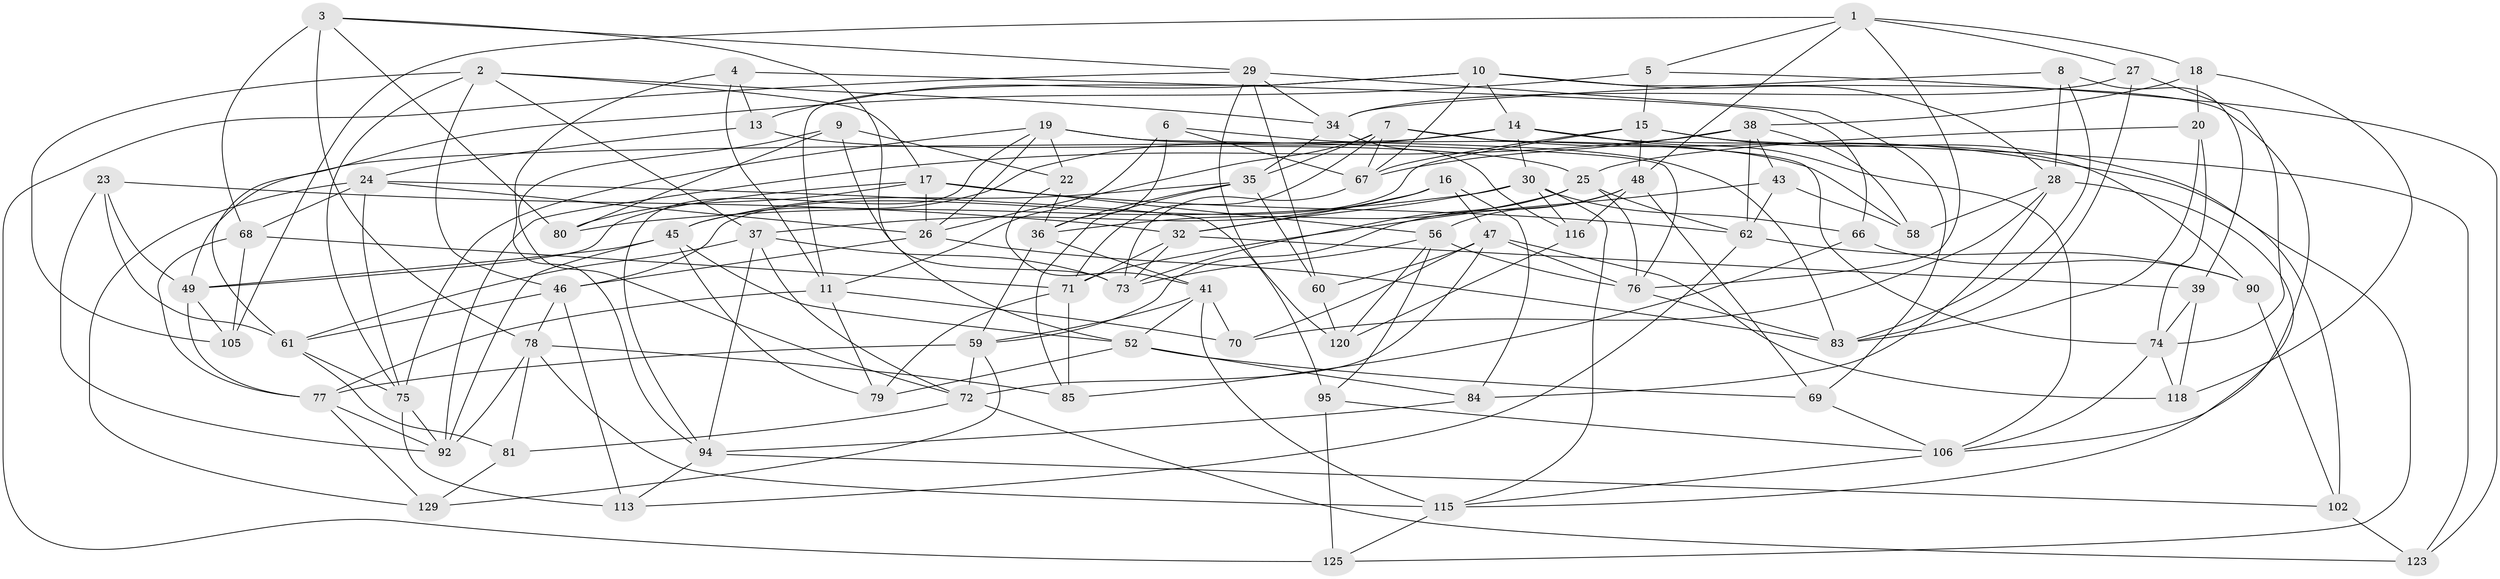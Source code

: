 // original degree distribution, {4: 1.0}
// Generated by graph-tools (version 1.1) at 2025/42/03/06/25 10:42:19]
// undirected, 83 vertices, 213 edges
graph export_dot {
graph [start="1"]
  node [color=gray90,style=filled];
  1 [super="+98"];
  2 [super="+21"];
  3 [super="+12"];
  4;
  5;
  6;
  7 [super="+108"];
  8;
  9;
  10 [super="+54"];
  11 [super="+107"];
  13;
  14 [super="+64"];
  15 [super="+63"];
  16;
  17 [super="+44"];
  18;
  19 [super="+53"];
  20;
  22;
  23;
  24 [super="+31"];
  25 [super="+40"];
  26 [super="+51"];
  27;
  28 [super="+57"];
  29 [super="+33"];
  30 [super="+93"];
  32 [super="+97"];
  34 [super="+104"];
  35 [super="+42"];
  36 [super="+55"];
  37 [super="+112"];
  38 [super="+88"];
  39;
  41 [super="+117"];
  43;
  45 [super="+126"];
  46 [super="+86"];
  47 [super="+65"];
  48 [super="+127"];
  49 [super="+50"];
  52 [super="+121"];
  56 [super="+82"];
  58;
  59 [super="+131"];
  60;
  61 [super="+130"];
  62 [super="+89"];
  66;
  67 [super="+103"];
  68 [super="+91"];
  69;
  70;
  71 [super="+111"];
  72 [super="+101"];
  73 [super="+87"];
  74 [super="+109"];
  75 [super="+96"];
  76 [super="+119"];
  77 [super="+124"];
  78 [super="+128"];
  79;
  80;
  81;
  83 [super="+100"];
  84;
  85;
  90;
  92 [super="+110"];
  94 [super="+99"];
  95;
  102;
  105;
  106 [super="+114"];
  113;
  115 [super="+122"];
  116;
  118;
  120;
  123;
  125;
  129;
  1 -- 5;
  1 -- 105;
  1 -- 18;
  1 -- 27;
  1 -- 76;
  1 -- 48;
  2 -- 17;
  2 -- 46;
  2 -- 34;
  2 -- 105;
  2 -- 75;
  2 -- 37;
  3 -- 68 [weight=2];
  3 -- 78;
  3 -- 29;
  3 -- 80;
  3 -- 73;
  4 -- 94;
  4 -- 66;
  4 -- 13;
  4 -- 11;
  5 -- 123;
  5 -- 15;
  5 -- 61;
  6 -- 36;
  6 -- 11;
  6 -- 83;
  6 -- 67;
  7 -- 74;
  7 -- 35;
  7 -- 26;
  7 -- 67;
  7 -- 102;
  7 -- 71;
  8 -- 28;
  8 -- 39;
  8 -- 34;
  8 -- 83;
  9 -- 80;
  9 -- 22;
  9 -- 72;
  9 -- 52;
  10 -- 13;
  10 -- 14;
  10 -- 28;
  10 -- 11;
  10 -- 67;
  10 -- 106;
  11 -- 79;
  11 -- 70;
  11 -- 77;
  13 -- 25;
  13 -- 24;
  14 -- 45;
  14 -- 49;
  14 -- 106;
  14 -- 90;
  14 -- 30;
  15 -- 67;
  15 -- 46;
  15 -- 48;
  15 -- 123;
  15 -- 125;
  16 -- 32;
  16 -- 84;
  16 -- 37;
  16 -- 47;
  17 -- 26;
  17 -- 56;
  17 -- 80;
  17 -- 62;
  17 -- 49;
  18 -- 20;
  18 -- 118;
  18 -- 38;
  19 -- 94;
  19 -- 22;
  19 -- 75;
  19 -- 26;
  19 -- 58;
  19 -- 76;
  20 -- 74;
  20 -- 25;
  20 -- 83;
  22 -- 41;
  22 -- 36;
  23 -- 61;
  23 -- 92;
  23 -- 49;
  23 -- 32;
  24 -- 129;
  24 -- 26;
  24 -- 68;
  24 -- 75;
  24 -- 95;
  25 -- 76;
  25 -- 62;
  25 -- 73;
  25 -- 36;
  26 -- 83;
  26 -- 46;
  27 -- 83;
  27 -- 74;
  27 -- 34;
  28 -- 84;
  28 -- 58;
  28 -- 70;
  28 -- 115;
  29 -- 69;
  29 -- 60;
  29 -- 125;
  29 -- 120;
  29 -- 34;
  30 -- 80;
  30 -- 116;
  30 -- 66;
  30 -- 115;
  30 -- 32;
  32 -- 39;
  32 -- 71;
  32 -- 73;
  34 -- 116;
  34 -- 35;
  35 -- 36;
  35 -- 85;
  35 -- 60;
  35 -- 45;
  36 -- 59;
  36 -- 41;
  37 -- 72;
  37 -- 94;
  37 -- 73;
  37 -- 61;
  38 -- 58;
  38 -- 62;
  38 -- 43;
  38 -- 67;
  38 -- 92;
  39 -- 74;
  39 -- 118;
  41 -- 70;
  41 -- 52;
  41 -- 59;
  41 -- 115;
  43 -- 62;
  43 -- 58;
  43 -- 71;
  45 -- 92;
  45 -- 79;
  45 -- 49;
  45 -- 52;
  46 -- 61;
  46 -- 78;
  46 -- 113;
  47 -- 60;
  47 -- 70;
  47 -- 76;
  47 -- 72;
  47 -- 118;
  48 -- 59;
  48 -- 69;
  48 -- 116;
  48 -- 56;
  49 -- 105;
  49 -- 77;
  52 -- 79;
  52 -- 69;
  52 -- 84;
  56 -- 120;
  56 -- 95;
  56 -- 73;
  56 -- 76;
  59 -- 72;
  59 -- 129;
  59 -- 77;
  60 -- 120;
  61 -- 81;
  61 -- 75;
  62 -- 90;
  62 -- 113;
  66 -- 90;
  66 -- 85;
  67 -- 73;
  68 -- 105;
  68 -- 77;
  68 -- 71;
  69 -- 106;
  71 -- 79;
  71 -- 85;
  72 -- 81;
  72 -- 123;
  74 -- 106;
  74 -- 118;
  75 -- 92;
  75 -- 113;
  76 -- 83;
  77 -- 129;
  77 -- 92;
  78 -- 81;
  78 -- 85;
  78 -- 115;
  78 -- 92;
  81 -- 129;
  84 -- 94;
  90 -- 102;
  94 -- 113;
  94 -- 102;
  95 -- 125;
  95 -- 106;
  102 -- 123;
  106 -- 115;
  115 -- 125;
  116 -- 120;
}
